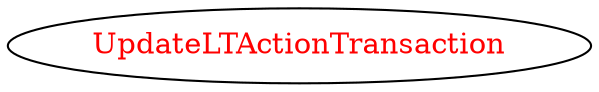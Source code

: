 digraph dependencyGraph {
 concentrate=true;
 ranksep="2.0";
 rankdir="LR"; 
 splines="ortho";
"UpdateLTActionTransaction" [fontcolor="red"];
}